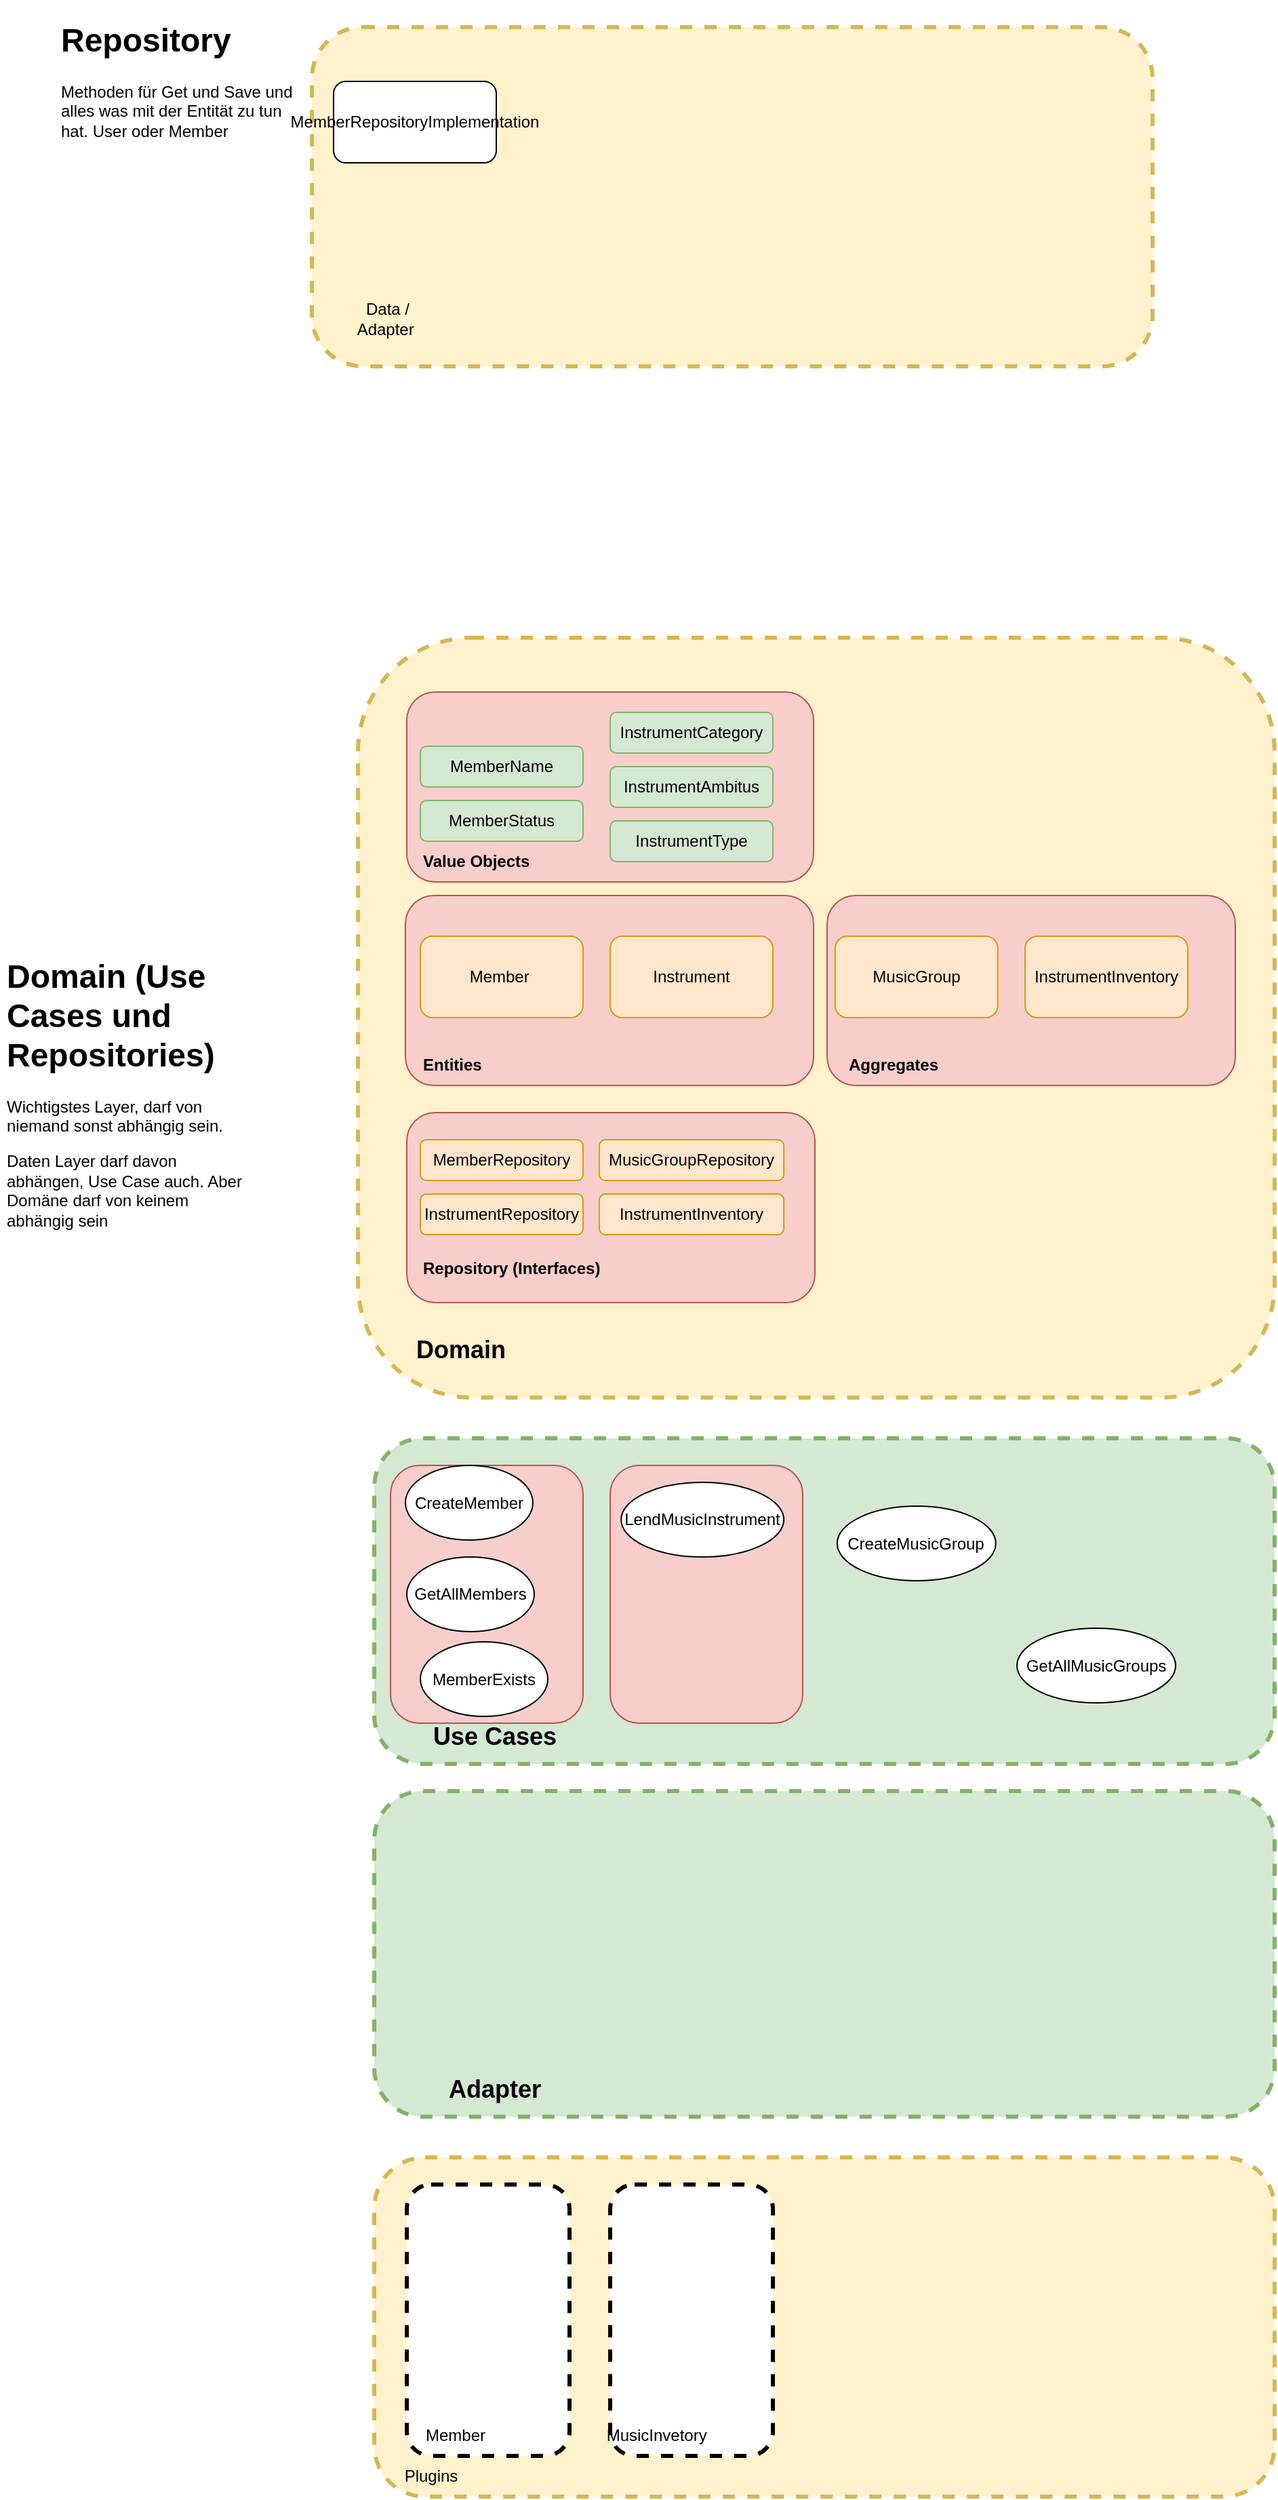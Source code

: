 <mxfile version="16.6.5" type="device"><diagram id="chkcPQujzx_Y-2Z_9j0u" name="Page-1"><mxGraphModel dx="2407" dy="2051" grid="1" gridSize="10" guides="1" tooltips="1" connect="1" arrows="1" fold="1" page="1" pageScale="1" pageWidth="827" pageHeight="1169" math="0" shadow="0"><root><mxCell id="0"/><mxCell id="1" parent="0"/><mxCell id="EnZruq4BdoTo4QcGDFVI-1" value="" style="rounded=1;whiteSpace=wrap;html=1;fillColor=#fff2cc;strokeColor=#d6b656;dashed=1;strokeWidth=3;" parent="1" vertex="1"><mxGeometry x="126" y="1110" width="664" height="250" as="geometry"/></mxCell><mxCell id="EnZruq4BdoTo4QcGDFVI-2" value="Plugins" style="text;html=1;strokeColor=none;fillColor=none;align=center;verticalAlign=middle;whiteSpace=wrap;rounded=0;" parent="1" vertex="1"><mxGeometry x="138" y="1330" width="60" height="30" as="geometry"/></mxCell><mxCell id="EnZruq4BdoTo4QcGDFVI-3" value="" style="rounded=1;whiteSpace=wrap;html=1;dashed=1;strokeWidth=3;" parent="1" vertex="1"><mxGeometry x="150" y="1130" width="120" height="200" as="geometry"/></mxCell><mxCell id="EnZruq4BdoTo4QcGDFVI-4" value="Member" style="text;html=1;strokeColor=none;fillColor=none;align=center;verticalAlign=middle;whiteSpace=wrap;rounded=0;" parent="1" vertex="1"><mxGeometry x="156" y="1300" width="60" height="30" as="geometry"/></mxCell><mxCell id="EnZruq4BdoTo4QcGDFVI-5" value="" style="rounded=1;whiteSpace=wrap;html=1;fillColor=#fff2cc;strokeColor=#d6b656;dashed=1;strokeWidth=3;" parent="1" vertex="1"><mxGeometry x="80" y="-460" width="620" height="250" as="geometry"/></mxCell><mxCell id="EnZruq4BdoTo4QcGDFVI-6" value="Data / Adapter&amp;nbsp;" style="text;html=1;strokeColor=none;fillColor=none;align=center;verticalAlign=middle;whiteSpace=wrap;rounded=0;" parent="1" vertex="1"><mxGeometry x="106" y="-260" width="60" height="30" as="geometry"/></mxCell><mxCell id="EnZruq4BdoTo4QcGDFVI-7" value="" style="rounded=1;whiteSpace=wrap;html=1;fillColor=#fff2cc;strokeColor=#d6b656;dashed=1;strokeWidth=3;" parent="1" vertex="1"><mxGeometry x="114" y="-10" width="676" height="560" as="geometry"/></mxCell><mxCell id="EnZruq4BdoTo4QcGDFVI-16" value="MemberRepositoryImplementation" style="rounded=1;whiteSpace=wrap;html=1;strokeWidth=1;" parent="1" vertex="1"><mxGeometry x="96" y="-420" width="120" height="60" as="geometry"/></mxCell><mxCell id="EnZruq4BdoTo4QcGDFVI-17" value="&lt;h1&gt;Repository&lt;/h1&gt;&lt;p&gt;Methoden für Get und Save und alles was mit der Entität zu tun hat. User oder Member&lt;/p&gt;" style="text;html=1;strokeColor=none;fillColor=none;spacing=5;spacingTop=-20;whiteSpace=wrap;overflow=hidden;rounded=0;" parent="1" vertex="1"><mxGeometry x="-110" y="-470" width="190" height="120" as="geometry"/></mxCell><mxCell id="Vm7XoMmaaFmdIH13EfPE-3" value="" style="rounded=1;whiteSpace=wrap;html=1;fillColor=#f8cecc;strokeColor=#b85450;" vertex="1" parent="1"><mxGeometry x="149" y="180" width="301" height="140" as="geometry"/></mxCell><mxCell id="EnZruq4BdoTo4QcGDFVI-19" value="Member&amp;nbsp;" style="rounded=1;whiteSpace=wrap;html=1;strokeWidth=1;fillColor=#ffe6cc;strokeColor=#d79b00;" parent="1" vertex="1"><mxGeometry x="160" y="210" width="120" height="60" as="geometry"/></mxCell><mxCell id="EnZruq4BdoTo4QcGDFVI-22" value="&lt;h1&gt;Domain (Use Cases und Repositories)&lt;/h1&gt;&lt;p&gt;Wichtigstes Layer, darf von niemand sonst abhängig sein.&lt;/p&gt;&lt;p&gt;Daten Layer darf davon abhängen, Use Case auch. Aber Domäne darf von keinem abhängig sein&lt;/p&gt;" style="text;html=1;strokeColor=none;fillColor=none;spacing=5;spacingTop=-20;whiteSpace=wrap;overflow=hidden;rounded=0;" parent="1" vertex="1"><mxGeometry x="-150" y="220" width="190" height="220" as="geometry"/></mxCell><mxCell id="Vm7XoMmaaFmdIH13EfPE-1" value="" style="rounded=1;whiteSpace=wrap;html=1;fillColor=#f8cecc;strokeColor=#b85450;" vertex="1" parent="1"><mxGeometry x="150" y="30" width="300" height="140" as="geometry"/></mxCell><mxCell id="Vm7XoMmaaFmdIH13EfPE-2" value="&lt;b&gt;Value Objects&lt;/b&gt;" style="text;html=1;strokeColor=none;fillColor=none;align=left;verticalAlign=middle;whiteSpace=wrap;rounded=0;" vertex="1" parent="1"><mxGeometry x="160" y="140" width="104" height="30" as="geometry"/></mxCell><mxCell id="Vm7XoMmaaFmdIH13EfPE-4" value="&lt;b&gt;Entities&lt;/b&gt;" style="text;html=1;strokeColor=none;fillColor=none;align=left;verticalAlign=middle;whiteSpace=wrap;rounded=0;" vertex="1" parent="1"><mxGeometry x="160" y="290" width="104" height="30" as="geometry"/></mxCell><mxCell id="Vm7XoMmaaFmdIH13EfPE-5" value="Instrument" style="rounded=1;whiteSpace=wrap;html=1;strokeWidth=1;fillColor=#ffe6cc;strokeColor=#d79b00;" vertex="1" parent="1"><mxGeometry x="300" y="210" width="120" height="60" as="geometry"/></mxCell><mxCell id="EnZruq4BdoTo4QcGDFVI-20" value="MemberName" style="rounded=1;whiteSpace=wrap;html=1;strokeWidth=1;fillColor=#d5e8d4;strokeColor=#82b366;" parent="1" vertex="1"><mxGeometry x="160" y="70" width="120" height="30" as="geometry"/></mxCell><mxCell id="Vm7XoMmaaFmdIH13EfPE-6" value="MemberStatus" style="rounded=1;whiteSpace=wrap;html=1;strokeWidth=1;fillColor=#d5e8d4;strokeColor=#82b366;" vertex="1" parent="1"><mxGeometry x="160" y="110" width="120" height="30" as="geometry"/></mxCell><mxCell id="Vm7XoMmaaFmdIH13EfPE-7" value="InstrumentType" style="rounded=1;whiteSpace=wrap;html=1;strokeWidth=1;fillColor=#d5e8d4;strokeColor=#82b366;" vertex="1" parent="1"><mxGeometry x="300" y="125" width="120" height="30" as="geometry"/></mxCell><mxCell id="Vm7XoMmaaFmdIH13EfPE-8" value="InstrumentAmbitus" style="rounded=1;whiteSpace=wrap;html=1;strokeWidth=1;fillColor=#d5e8d4;strokeColor=#82b366;" vertex="1" parent="1"><mxGeometry x="300" y="85" width="120" height="30" as="geometry"/></mxCell><mxCell id="Vm7XoMmaaFmdIH13EfPE-9" value="InstrumentCategory" style="rounded=1;whiteSpace=wrap;html=1;strokeWidth=1;fillColor=#d5e8d4;strokeColor=#82b366;" vertex="1" parent="1"><mxGeometry x="300" y="45" width="120" height="30" as="geometry"/></mxCell><mxCell id="Vm7XoMmaaFmdIH13EfPE-11" value="" style="rounded=1;whiteSpace=wrap;html=1;fillColor=#d5e8d4;strokeColor=#82b366;dashed=1;strokeWidth=3;" vertex="1" parent="1"><mxGeometry x="126" y="580" width="664" height="240" as="geometry"/></mxCell><mxCell id="Vm7XoMmaaFmdIH13EfPE-12" value="" style="rounded=1;whiteSpace=wrap;html=1;fillColor=#f8cecc;strokeColor=#b85450;" vertex="1" parent="1"><mxGeometry x="460" y="180" width="301" height="140" as="geometry"/></mxCell><mxCell id="Vm7XoMmaaFmdIH13EfPE-13" value="&lt;b&gt;Aggregates&lt;/b&gt;" style="text;html=1;strokeColor=none;fillColor=none;align=left;verticalAlign=middle;whiteSpace=wrap;rounded=0;" vertex="1" parent="1"><mxGeometry x="473.88" y="290" width="104" height="30" as="geometry"/></mxCell><mxCell id="Vm7XoMmaaFmdIH13EfPE-14" value="MusicGroup" style="rounded=1;whiteSpace=wrap;html=1;strokeWidth=1;fillColor=#ffe6cc;strokeColor=#d79b00;" vertex="1" parent="1"><mxGeometry x="465.88" y="210" width="120" height="60" as="geometry"/></mxCell><mxCell id="Vm7XoMmaaFmdIH13EfPE-15" value="InstrumentInventory" style="rounded=1;whiteSpace=wrap;html=1;strokeWidth=1;fillColor=#ffe6cc;strokeColor=#d79b00;" vertex="1" parent="1"><mxGeometry x="606" y="210" width="120" height="60" as="geometry"/></mxCell><mxCell id="Vm7XoMmaaFmdIH13EfPE-16" value="" style="rounded=1;whiteSpace=wrap;html=1;fillColor=#f8cecc;strokeColor=#b85450;" vertex="1" parent="1"><mxGeometry x="150" y="340" width="301" height="140" as="geometry"/></mxCell><mxCell id="Vm7XoMmaaFmdIH13EfPE-17" value="&lt;b&gt;Repository (Interfaces)&lt;/b&gt;" style="text;html=1;strokeColor=none;fillColor=none;align=left;verticalAlign=middle;whiteSpace=wrap;rounded=0;" vertex="1" parent="1"><mxGeometry x="160" y="440" width="140" height="30" as="geometry"/></mxCell><mxCell id="Vm7XoMmaaFmdIH13EfPE-18" value="MemberRepository" style="rounded=1;whiteSpace=wrap;html=1;strokeWidth=1;fillColor=#ffe6cc;strokeColor=#d79b00;" vertex="1" parent="1"><mxGeometry x="160" y="360" width="120" height="30" as="geometry"/></mxCell><mxCell id="Vm7XoMmaaFmdIH13EfPE-19" value="InstrumentRepository" style="rounded=1;whiteSpace=wrap;html=1;strokeWidth=1;fillColor=#ffe6cc;strokeColor=#d79b00;" vertex="1" parent="1"><mxGeometry x="160" y="400" width="120" height="30" as="geometry"/></mxCell><mxCell id="Vm7XoMmaaFmdIH13EfPE-20" value="MusicGroupRepository" style="rounded=1;whiteSpace=wrap;html=1;strokeWidth=1;fillColor=#ffe6cc;strokeColor=#d79b00;" vertex="1" parent="1"><mxGeometry x="291.94" y="360" width="136.12" height="30" as="geometry"/></mxCell><mxCell id="Vm7XoMmaaFmdIH13EfPE-21" value="InstrumentInventory" style="rounded=1;whiteSpace=wrap;html=1;strokeWidth=1;fillColor=#ffe6cc;strokeColor=#d79b00;" vertex="1" parent="1"><mxGeometry x="291.94" y="400" width="136.12" height="30" as="geometry"/></mxCell><mxCell id="Vm7XoMmaaFmdIH13EfPE-36" value="" style="rounded=1;whiteSpace=wrap;html=1;fillColor=#f8cecc;strokeColor=#b85450;" vertex="1" parent="1"><mxGeometry x="138" y="600" width="142" height="190" as="geometry"/></mxCell><mxCell id="Vm7XoMmaaFmdIH13EfPE-22" value="&lt;b style=&quot;font-size: 18px;&quot;&gt;Domain&lt;/b&gt;" style="text;html=1;strokeColor=none;fillColor=none;align=center;verticalAlign=middle;whiteSpace=wrap;rounded=0;fontSize=18;" vertex="1" parent="1"><mxGeometry x="160" y="500" width="60" height="30" as="geometry"/></mxCell><mxCell id="Vm7XoMmaaFmdIH13EfPE-23" value="&lt;b style=&quot;font-size: 18px&quot;&gt;Use Cases&lt;/b&gt;" style="text;html=1;strokeColor=none;fillColor=none;align=center;verticalAlign=middle;whiteSpace=wrap;rounded=0;fontSize=18;" vertex="1" parent="1"><mxGeometry x="160" y="785" width="110" height="30" as="geometry"/></mxCell><mxCell id="Vm7XoMmaaFmdIH13EfPE-24" value="MemberExists" style="ellipse;whiteSpace=wrap;html=1;strokeWidth=1;" vertex="1" parent="1"><mxGeometry x="160" y="730" width="94" height="55" as="geometry"/></mxCell><mxCell id="Vm7XoMmaaFmdIH13EfPE-25" value="CreateMusicGroup" style="ellipse;whiteSpace=wrap;html=1;strokeWidth=1;" vertex="1" parent="1"><mxGeometry x="467.38" y="630" width="117" height="55" as="geometry"/></mxCell><mxCell id="Vm7XoMmaaFmdIH13EfPE-27" value="GetAllMusicGroups" style="ellipse;whiteSpace=wrap;html=1;strokeWidth=1;" vertex="1" parent="1"><mxGeometry x="600" y="720" width="117" height="55" as="geometry"/></mxCell><mxCell id="Vm7XoMmaaFmdIH13EfPE-28" value="" style="rounded=1;whiteSpace=wrap;html=1;fillColor=#d5e8d4;strokeColor=#82b366;dashed=1;strokeWidth=3;" vertex="1" parent="1"><mxGeometry x="126" y="840" width="664" height="240" as="geometry"/></mxCell><mxCell id="Vm7XoMmaaFmdIH13EfPE-31" value="&lt;b&gt;Adapter&lt;/b&gt;" style="text;html=1;strokeColor=none;fillColor=none;align=center;verticalAlign=middle;whiteSpace=wrap;rounded=0;fontSize=18;" vertex="1" parent="1"><mxGeometry x="160" y="1045" width="110" height="30" as="geometry"/></mxCell><mxCell id="EnZruq4BdoTo4QcGDFVI-10" value="GetAllMembers" style="ellipse;whiteSpace=wrap;html=1;strokeWidth=1;" parent="1" vertex="1"><mxGeometry x="150" y="667.5" width="94" height="55" as="geometry"/></mxCell><mxCell id="EnZruq4BdoTo4QcGDFVI-9" value="CreateMember" style="ellipse;whiteSpace=wrap;html=1;strokeWidth=1;" parent="1" vertex="1"><mxGeometry x="149" y="600" width="94" height="55" as="geometry"/></mxCell><mxCell id="Vm7XoMmaaFmdIH13EfPE-37" value="" style="rounded=1;whiteSpace=wrap;html=1;fillColor=#f8cecc;strokeColor=#b85450;" vertex="1" parent="1"><mxGeometry x="300" y="600" width="142" height="190" as="geometry"/></mxCell><mxCell id="Vm7XoMmaaFmdIH13EfPE-26" value="LendMusicInstrument" style="ellipse;whiteSpace=wrap;html=1;strokeWidth=1;" vertex="1" parent="1"><mxGeometry x="308.06" y="612.5" width="120" height="55" as="geometry"/></mxCell><mxCell id="Vm7XoMmaaFmdIH13EfPE-38" value="" style="rounded=1;whiteSpace=wrap;html=1;dashed=1;strokeWidth=3;" vertex="1" parent="1"><mxGeometry x="300" y="1130" width="120" height="200" as="geometry"/></mxCell><mxCell id="Vm7XoMmaaFmdIH13EfPE-39" value="MusicInvetory&amp;nbsp;" style="text;html=1;strokeColor=none;fillColor=none;align=center;verticalAlign=middle;whiteSpace=wrap;rounded=0;" vertex="1" parent="1"><mxGeometry x="306" y="1300" width="60" height="30" as="geometry"/></mxCell></root></mxGraphModel></diagram></mxfile>